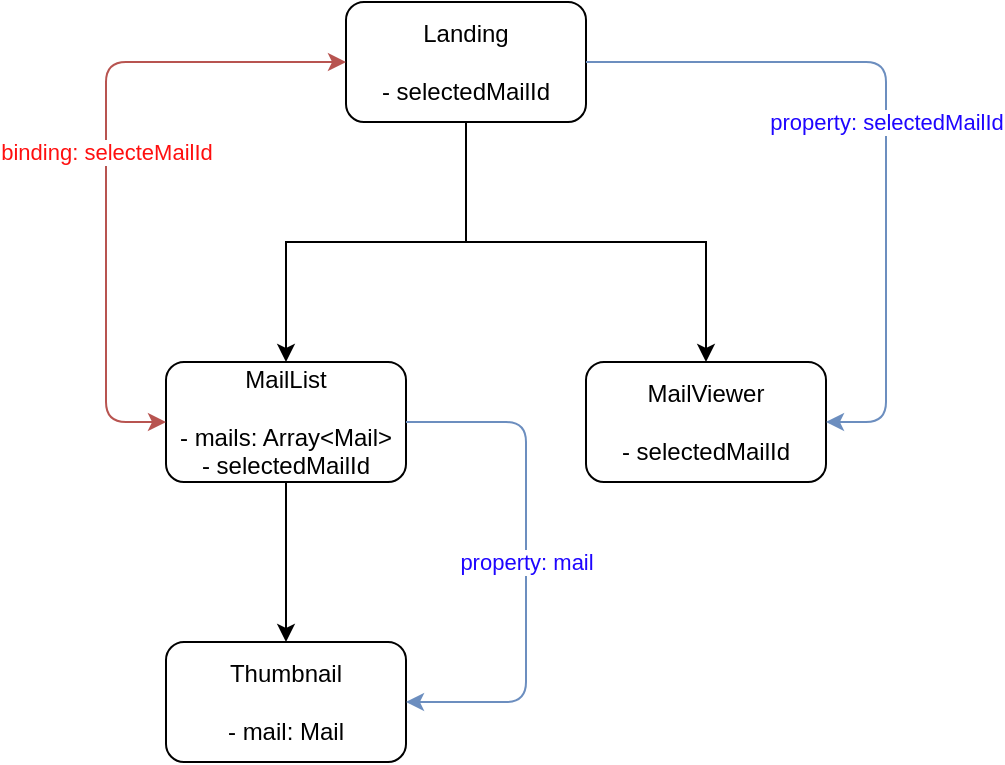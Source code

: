 <mxfile version="14.5.4" type="device"><diagram id="ChnfEqOARqyNE089a8za" name="Page-1"><mxGraphModel dx="1422" dy="924" grid="1" gridSize="10" guides="1" tooltips="1" connect="1" arrows="1" fold="1" page="1" pageScale="1" pageWidth="827" pageHeight="1169" math="0" shadow="0"><root><mxCell id="0"/><mxCell id="1" parent="0"/><mxCell id="I8t_DbB3yaif-263jmev-3" value="" style="edgeStyle=orthogonalEdgeStyle;rounded=0;orthogonalLoop=1;jettySize=auto;html=1;" edge="1" parent="1" source="I8t_DbB3yaif-263jmev-1" target="I8t_DbB3yaif-263jmev-2"><mxGeometry relative="1" as="geometry"/></mxCell><mxCell id="I8t_DbB3yaif-263jmev-5" value="" style="edgeStyle=orthogonalEdgeStyle;rounded=0;orthogonalLoop=1;jettySize=auto;html=1;" edge="1" parent="1" source="I8t_DbB3yaif-263jmev-1" target="I8t_DbB3yaif-263jmev-4"><mxGeometry relative="1" as="geometry"/></mxCell><mxCell id="I8t_DbB3yaif-263jmev-1" value="Landing&lt;br&gt;&lt;br&gt;- selectedMailId" style="rounded=1;whiteSpace=wrap;html=1;" vertex="1" parent="1"><mxGeometry x="310" y="140" width="120" height="60" as="geometry"/></mxCell><mxCell id="I8t_DbB3yaif-263jmev-7" value="" style="edgeStyle=orthogonalEdgeStyle;rounded=0;orthogonalLoop=1;jettySize=auto;html=1;" edge="1" parent="1" source="I8t_DbB3yaif-263jmev-2" target="I8t_DbB3yaif-263jmev-6"><mxGeometry relative="1" as="geometry"/></mxCell><mxCell id="I8t_DbB3yaif-263jmev-2" value="&lt;div&gt;MailList&lt;/div&gt;&lt;div&gt;&lt;br&gt;&lt;/div&gt;&lt;div&gt;- mails: Array&amp;lt;Mail&amp;gt;&lt;br&gt;&lt;/div&gt;&lt;div&gt;- selectedMailId&lt;br&gt;&lt;/div&gt;" style="rounded=1;whiteSpace=wrap;html=1;" vertex="1" parent="1"><mxGeometry x="220" y="320" width="120" height="60" as="geometry"/></mxCell><mxCell id="I8t_DbB3yaif-263jmev-4" value="&lt;div&gt;MailViewer&lt;/div&gt;&lt;div&gt;&lt;br&gt;&lt;/div&gt;&lt;div&gt;- selectedMailId&lt;br&gt;&lt;/div&gt;" style="whiteSpace=wrap;html=1;rounded=1;" vertex="1" parent="1"><mxGeometry x="430" y="320" width="120" height="60" as="geometry"/></mxCell><mxCell id="I8t_DbB3yaif-263jmev-6" value="&lt;div&gt;Thumbnail&lt;/div&gt;&lt;div&gt;&lt;br&gt;&lt;/div&gt;&lt;div&gt;- mail: Mail&lt;br&gt;&lt;/div&gt;" style="whiteSpace=wrap;html=1;rounded=1;" vertex="1" parent="1"><mxGeometry x="220" y="460" width="120" height="60" as="geometry"/></mxCell><mxCell id="I8t_DbB3yaif-263jmev-10" value="&lt;font color=&quot;#FF0F0F&quot;&gt;binding: selecteMailId&lt;/font&gt;" style="edgeStyle=segmentEdgeStyle;endArrow=classic;html=1;exitX=0;exitY=0.5;exitDx=0;exitDy=0;entryX=0;entryY=0.5;entryDx=0;entryDy=0;fillColor=#f8cecc;strokeColor=#b85450;startArrow=classic;startFill=1;" edge="1" parent="1" source="I8t_DbB3yaif-263jmev-2" target="I8t_DbB3yaif-263jmev-1"><mxGeometry width="50" height="50" relative="1" as="geometry"><mxPoint x="390" y="500" as="sourcePoint"/><mxPoint x="440" y="450" as="targetPoint"/><Array as="points"><mxPoint x="190" y="350"/><mxPoint x="190" y="170"/></Array></mxGeometry></mxCell><mxCell id="I8t_DbB3yaif-263jmev-12" value="&lt;font color=&quot;#1E05FF&quot;&gt;property: selectedMailId&lt;/font&gt;" style="edgeStyle=elbowEdgeStyle;elbow=horizontal;endArrow=classic;html=1;entryX=1;entryY=0.5;entryDx=0;entryDy=0;exitX=1;exitY=0.5;exitDx=0;exitDy=0;fillColor=#dae8fc;strokeColor=#6c8ebf;" edge="1" parent="1" source="I8t_DbB3yaif-263jmev-1" target="I8t_DbB3yaif-263jmev-4"><mxGeometry width="50" height="50" relative="1" as="geometry"><mxPoint x="390" y="500" as="sourcePoint"/><mxPoint x="440" y="450" as="targetPoint"/><Array as="points"><mxPoint x="580" y="260"/><mxPoint x="610" y="240"/></Array></mxGeometry></mxCell><mxCell id="I8t_DbB3yaif-263jmev-13" value="&lt;font color=&quot;#1E05FF&quot;&gt;property: mail&lt;br&gt;&lt;/font&gt;" style="edgeStyle=elbowEdgeStyle;elbow=horizontal;endArrow=classic;html=1;entryX=1;entryY=0.5;entryDx=0;entryDy=0;exitX=1;exitY=0.5;exitDx=0;exitDy=0;fillColor=#dae8fc;strokeColor=#6c8ebf;" edge="1" parent="1" source="I8t_DbB3yaif-263jmev-2" target="I8t_DbB3yaif-263jmev-6"><mxGeometry width="50" height="50" relative="1" as="geometry"><mxPoint x="440" y="180" as="sourcePoint"/><mxPoint x="560" y="360" as="targetPoint"/><Array as="points"><mxPoint x="400" y="420"/><mxPoint x="620" y="250"/></Array></mxGeometry></mxCell></root></mxGraphModel></diagram></mxfile>